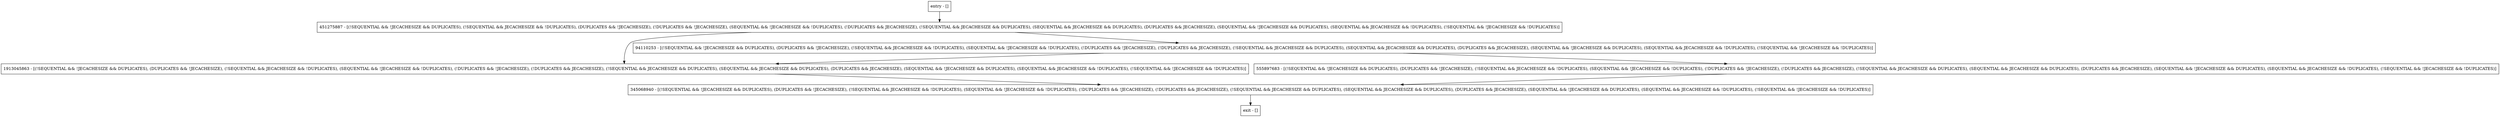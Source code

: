digraph haveEmbeddedData {
node [shape=record];
entry [label="entry - []"];
exit [label="exit - []"];
345068940 [label="345068940 - [(!SEQUENTIAL && !JECACHESIZE && DUPLICATES), (DUPLICATES && !JECACHESIZE), (!SEQUENTIAL && JECACHESIZE && !DUPLICATES), (SEQUENTIAL && !JECACHESIZE && !DUPLICATES), (!DUPLICATES && !JECACHESIZE), (!DUPLICATES && JECACHESIZE), (!SEQUENTIAL && JECACHESIZE && DUPLICATES), (SEQUENTIAL && JECACHESIZE && DUPLICATES), (DUPLICATES && JECACHESIZE), (SEQUENTIAL && !JECACHESIZE && DUPLICATES), (SEQUENTIAL && JECACHESIZE && !DUPLICATES), (!SEQUENTIAL && !JECACHESIZE && !DUPLICATES)]"];
94110253 [label="94110253 - [(!SEQUENTIAL && !JECACHESIZE && DUPLICATES), (DUPLICATES && !JECACHESIZE), (!SEQUENTIAL && JECACHESIZE && !DUPLICATES), (SEQUENTIAL && !JECACHESIZE && !DUPLICATES), (!DUPLICATES && !JECACHESIZE), (!DUPLICATES && JECACHESIZE), (!SEQUENTIAL && JECACHESIZE && DUPLICATES), (SEQUENTIAL && JECACHESIZE && DUPLICATES), (DUPLICATES && JECACHESIZE), (SEQUENTIAL && !JECACHESIZE && DUPLICATES), (SEQUENTIAL && JECACHESIZE && !DUPLICATES), (!SEQUENTIAL && !JECACHESIZE && !DUPLICATES)]"];
451275887 [label="451275887 - [(!SEQUENTIAL && !JECACHESIZE && DUPLICATES), (!SEQUENTIAL && JECACHESIZE && !DUPLICATES), (DUPLICATES && !JECACHESIZE), (!DUPLICATES && !JECACHESIZE), (SEQUENTIAL && !JECACHESIZE && !DUPLICATES), (!DUPLICATES && JECACHESIZE), (!SEQUENTIAL && JECACHESIZE && DUPLICATES), (SEQUENTIAL && JECACHESIZE && DUPLICATES), (DUPLICATES && JECACHESIZE), (SEQUENTIAL && !JECACHESIZE && DUPLICATES), (SEQUENTIAL && JECACHESIZE && !DUPLICATES), (!SEQUENTIAL && !JECACHESIZE && !DUPLICATES)]"];
1913045863 [label="1913045863 - [(!SEQUENTIAL && !JECACHESIZE && DUPLICATES), (DUPLICATES && !JECACHESIZE), (!SEQUENTIAL && JECACHESIZE && !DUPLICATES), (SEQUENTIAL && !JECACHESIZE && !DUPLICATES), (!DUPLICATES && !JECACHESIZE), (!DUPLICATES && JECACHESIZE), (!SEQUENTIAL && JECACHESIZE && DUPLICATES), (SEQUENTIAL && JECACHESIZE && DUPLICATES), (DUPLICATES && JECACHESIZE), (SEQUENTIAL && !JECACHESIZE && DUPLICATES), (SEQUENTIAL && JECACHESIZE && !DUPLICATES), (!SEQUENTIAL && !JECACHESIZE && !DUPLICATES)]"];
555897683 [label="555897683 - [(!SEQUENTIAL && !JECACHESIZE && DUPLICATES), (DUPLICATES && !JECACHESIZE), (!SEQUENTIAL && JECACHESIZE && !DUPLICATES), (SEQUENTIAL && !JECACHESIZE && !DUPLICATES), (!DUPLICATES && !JECACHESIZE), (!DUPLICATES && JECACHESIZE), (!SEQUENTIAL && JECACHESIZE && DUPLICATES), (SEQUENTIAL && JECACHESIZE && DUPLICATES), (DUPLICATES && JECACHESIZE), (SEQUENTIAL && !JECACHESIZE && DUPLICATES), (SEQUENTIAL && JECACHESIZE && !DUPLICATES), (!SEQUENTIAL && !JECACHESIZE && !DUPLICATES)]"];
entry;
exit;
entry -> 451275887;
345068940 -> exit;
94110253 -> 1913045863;
94110253 -> 555897683;
451275887 -> 94110253;
451275887 -> 1913045863;
1913045863 -> 345068940;
555897683 -> 345068940;
}
